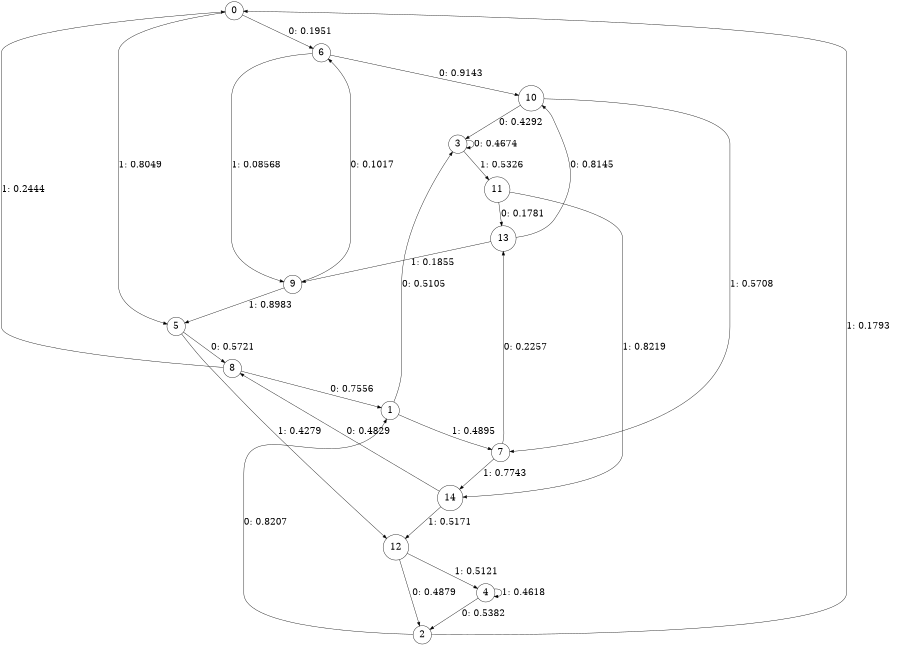 digraph "ch12randomL4" {
size = "6,8.5";
ratio = "fill";
node [shape = circle];
node [fontsize = 24];
edge [fontsize = 24];
0 -> 6 [label = "0: 0.1951   "];
0 -> 5 [label = "1: 0.8049   "];
1 -> 3 [label = "0: 0.5105   "];
1 -> 7 [label = "1: 0.4895   "];
2 -> 1 [label = "0: 0.8207   "];
2 -> 0 [label = "1: 0.1793   "];
3 -> 3 [label = "0: 0.4674   "];
3 -> 11 [label = "1: 0.5326   "];
4 -> 2 [label = "0: 0.5382   "];
4 -> 4 [label = "1: 0.4618   "];
5 -> 8 [label = "0: 0.5721   "];
5 -> 12 [label = "1: 0.4279   "];
6 -> 10 [label = "0: 0.9143   "];
6 -> 9 [label = "1: 0.08568  "];
7 -> 13 [label = "0: 0.2257   "];
7 -> 14 [label = "1: 0.7743   "];
8 -> 1 [label = "0: 0.7556   "];
8 -> 0 [label = "1: 0.2444   "];
9 -> 6 [label = "0: 0.1017   "];
9 -> 5 [label = "1: 0.8983   "];
10 -> 3 [label = "0: 0.4292   "];
10 -> 7 [label = "1: 0.5708   "];
11 -> 13 [label = "0: 0.1781   "];
11 -> 14 [label = "1: 0.8219   "];
12 -> 2 [label = "0: 0.4879   "];
12 -> 4 [label = "1: 0.5121   "];
13 -> 10 [label = "0: 0.8145   "];
13 -> 9 [label = "1: 0.1855   "];
14 -> 8 [label = "0: 0.4829   "];
14 -> 12 [label = "1: 0.5171   "];
}